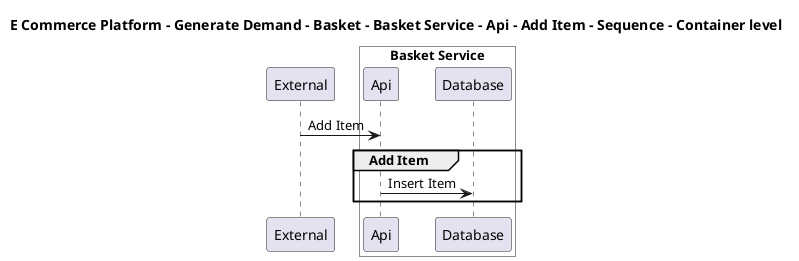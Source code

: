 @startuml

title E Commerce Platform - Generate Demand - Basket - Basket Service - Api - Add Item - Sequence - Container level

participant "External" as C4InterFlow.SoftwareSystems.ExternalSystem

box "Basket Service" #White
    participant "Api" as ECommercePlatform.GenerateDemand.Basket.SoftwareSystems.BasketService.Containers.Api
    participant "Database" as ECommercePlatform.GenerateDemand.Basket.SoftwareSystems.BasketService.Containers.Database
end box


C4InterFlow.SoftwareSystems.ExternalSystem -> ECommercePlatform.GenerateDemand.Basket.SoftwareSystems.BasketService.Containers.Api : Add Item
group Add Item
ECommercePlatform.GenerateDemand.Basket.SoftwareSystems.BasketService.Containers.Api -> ECommercePlatform.GenerateDemand.Basket.SoftwareSystems.BasketService.Containers.Database : Insert Item
end


@enduml
